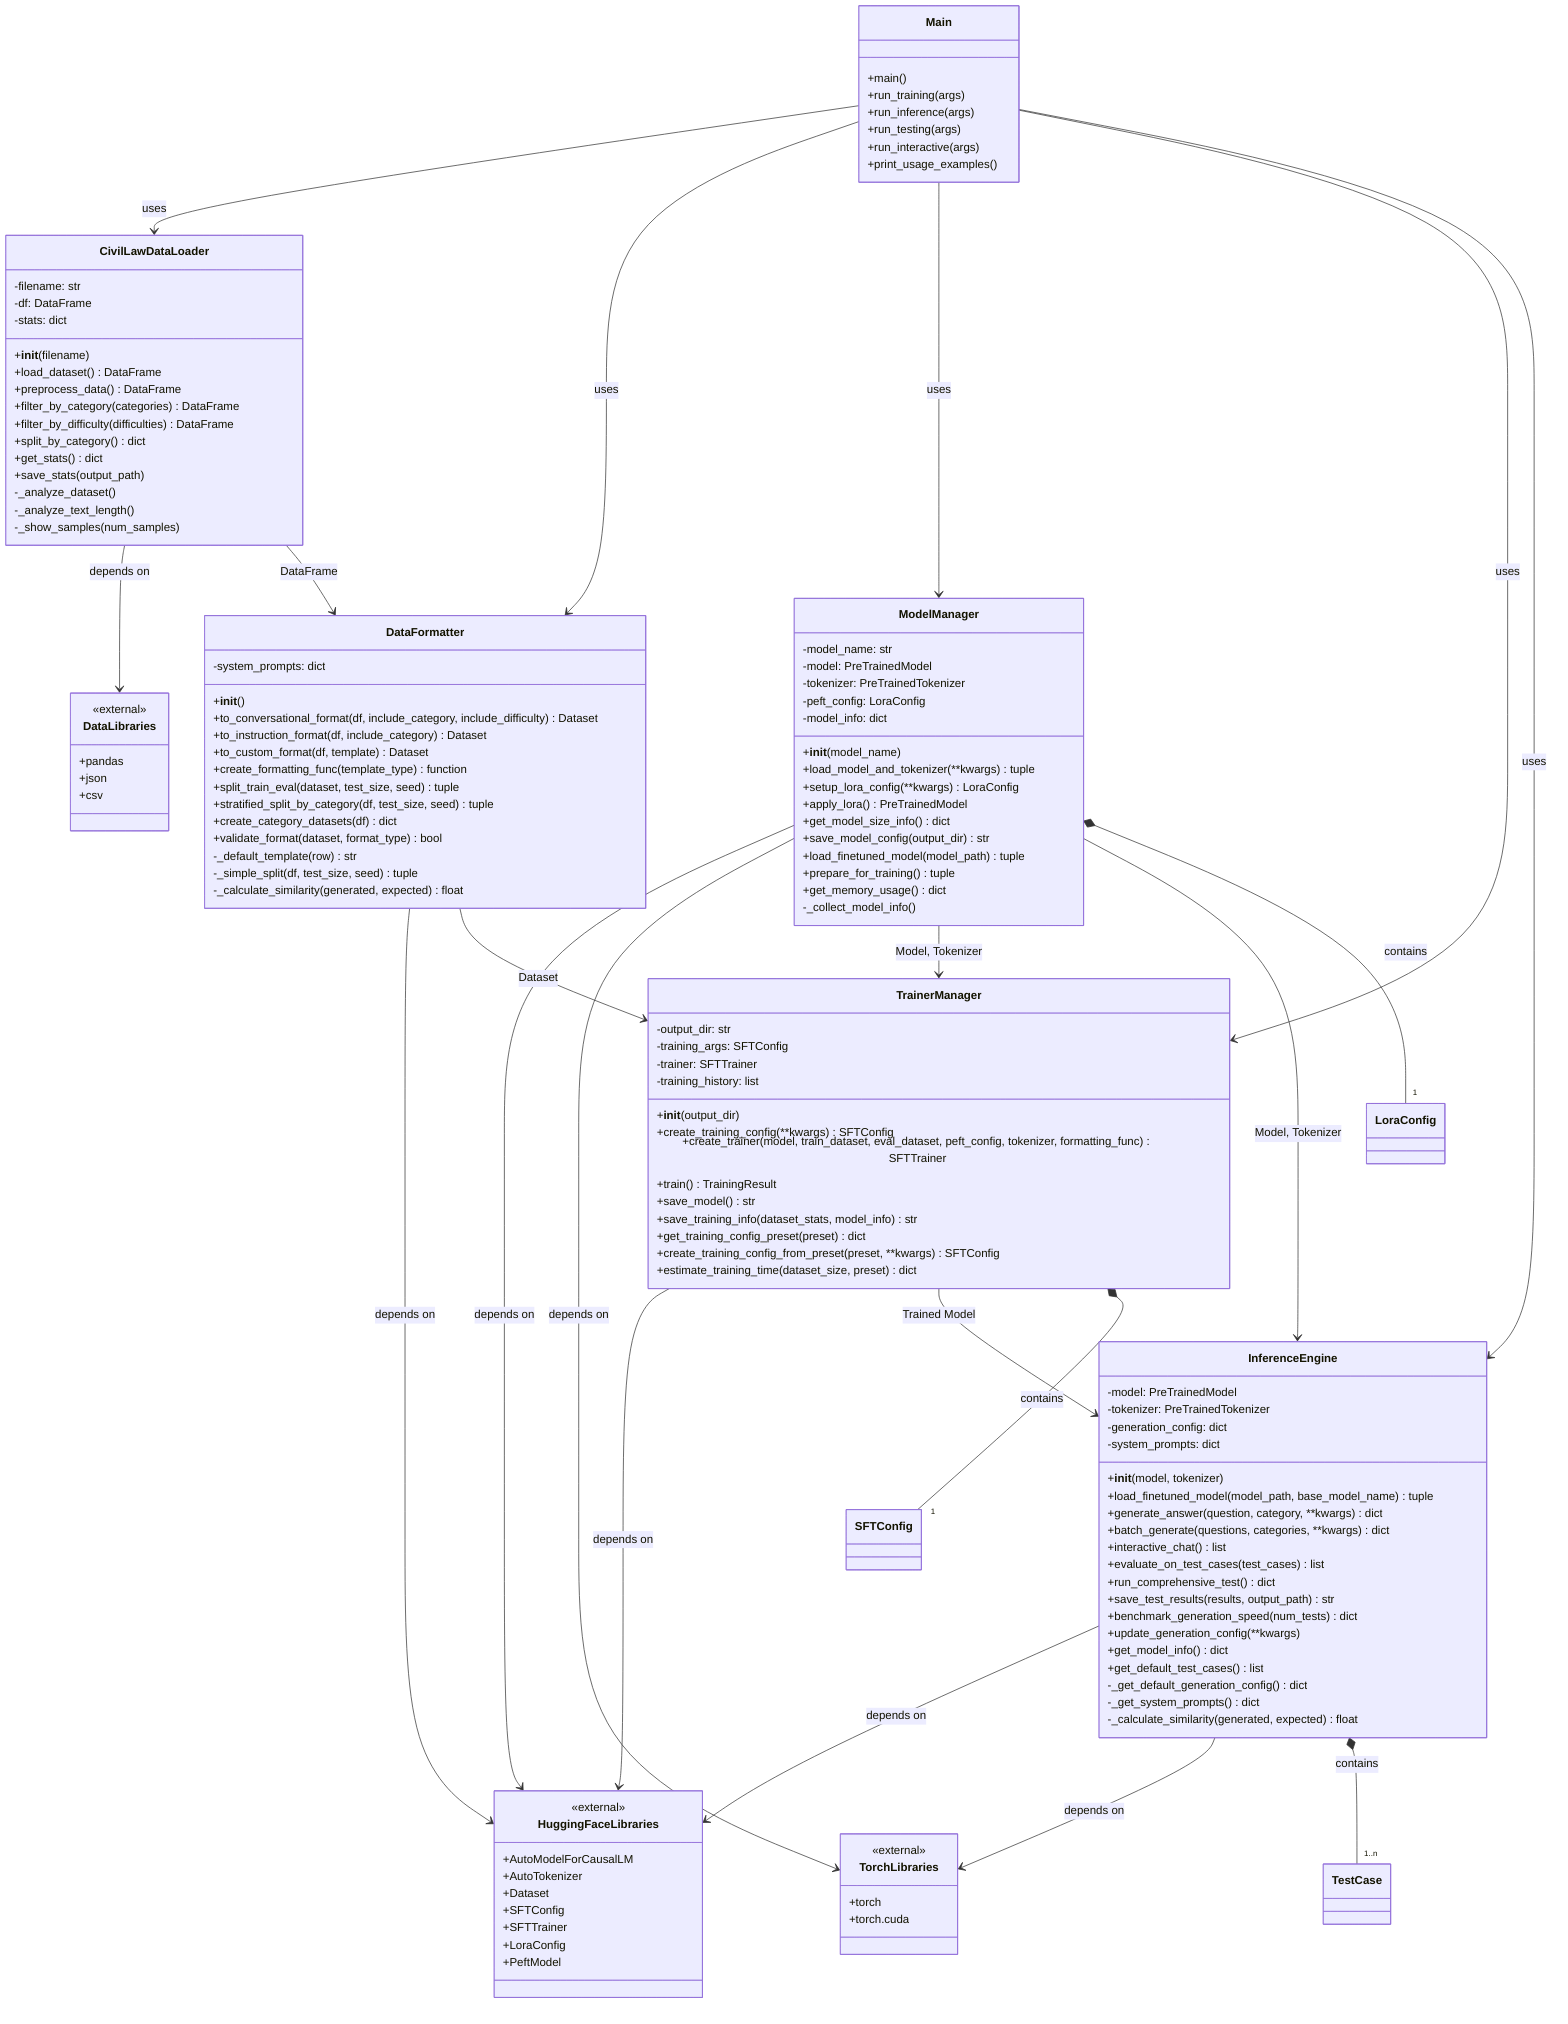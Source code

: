 classDiagram
    %% Main Controller
    class Main {
        +main()
        +run_training(args)
        +run_inference(args)
        +run_testing(args)
        +run_interactive(args)
        +print_usage_examples()
    }

    %% Data Layer
    class CivilLawDataLoader {
        -filename: str
        -df: DataFrame
        -stats: dict
        +__init__(filename)
        +load_dataset() DataFrame
        +preprocess_data() DataFrame
        +filter_by_category(categories) DataFrame
        +filter_by_difficulty(difficulties) DataFrame
        +split_by_category() dict
        +get_stats() dict
        +save_stats(output_path)
        -_analyze_dataset()
        -_analyze_text_length()
        -_show_samples(num_samples)
    }

    class DataFormatter {
        -system_prompts: dict
        +__init__()
        +to_conversational_format(df, include_category, include_difficulty) Dataset
        +to_instruction_format(df, include_category) Dataset
        +to_custom_format(df, template) Dataset
        +create_formatting_func(template_type) function
        +split_train_eval(dataset, test_size, seed) tuple
        +stratified_split_by_category(df, test_size, seed) tuple
        +create_category_datasets(df) dict
        +validate_format(dataset, format_type) bool
        -_default_template(row) str
        -_simple_split(df, test_size, seed) tuple
        -_calculate_similarity(generated, expected) float
    }

    %% Model Layer
    class ModelManager {
        -model_name: str
        -model: PreTrainedModel
        -tokenizer: PreTrainedTokenizer
        -peft_config: LoraConfig
        -model_info: dict
        +__init__(model_name)
        +load_model_and_tokenizer(**kwargs) tuple
        +setup_lora_config(**kwargs) LoraConfig
        +apply_lora() PreTrainedModel
        +get_model_size_info() dict
        +save_model_config(output_dir) str
        +load_finetuned_model(model_path) tuple
        +prepare_for_training() tuple
        +get_memory_usage() dict
        -_collect_model_info()
    }

    %% Training Layer
    class TrainerManager {
        -output_dir: str
        -training_args: SFTConfig
        -trainer: SFTTrainer
        -training_history: list
        +__init__(output_dir)
        +create_training_config(**kwargs) SFTConfig
        +create_trainer(model, train_dataset, eval_dataset, peft_config, tokenizer, formatting_func) SFTTrainer
        +train() TrainingResult
        +save_model() str
        +save_training_info(dataset_stats, model_info) str
        +get_training_config_preset(preset) dict
        +create_training_config_from_preset(preset, **kwargs) SFTConfig
        +estimate_training_time(dataset_size, preset) dict
    }

    %% Inference Layer
    class InferenceEngine {
        -model: PreTrainedModel
        -tokenizer: PreTrainedTokenizer
        -generation_config: dict
        -system_prompts: dict
        +__init__(model, tokenizer)
        +load_finetuned_model(model_path, base_model_name) tuple
        +generate_answer(question, category, **kwargs) dict
        +batch_generate(questions, categories, **kwargs) dict
        +interactive_chat() list
        +evaluate_on_test_cases(test_cases) list
        +run_comprehensive_test() dict
        +save_test_results(results, output_path) str
        +benchmark_generation_speed(num_tests) dict
        +update_generation_config(**kwargs)
        +get_model_info() dict
        +get_default_test_cases() list
        -_get_default_generation_config() dict
        -_get_system_prompts() dict
        -_calculate_similarity(generated, expected) float
    }

    %% External Dependencies
    class HuggingFaceLibraries {
        <<external>>
        +AutoModelForCausalLM
        +AutoTokenizer
        +Dataset
        +SFTConfig
        +SFTTrainer
        +LoraConfig
        +PeftModel
    }

    class TorchLibraries {
        <<external>>
        +torch
        +torch.cuda
    }

    class DataLibraries {
        <<external>>
        +pandas
        +json
        +csv
    }

    %% Relationships
    Main --> CivilLawDataLoader : uses
    Main --> DataFormatter : uses
    Main --> ModelManager : uses
    Main --> TrainerManager : uses
    Main --> InferenceEngine : uses

    CivilLawDataLoader --> DataLibraries : depends on
    DataFormatter --> HuggingFaceLibraries : depends on
    ModelManager --> HuggingFaceLibraries : depends on
    ModelManager --> TorchLibraries : depends on
    TrainerManager --> HuggingFaceLibraries : depends on
    InferenceEngine --> HuggingFaceLibraries : depends on
    InferenceEngine --> TorchLibraries : depends on

    %% Data Flow
    CivilLawDataLoader --> DataFormatter : DataFrame
    DataFormatter --> TrainerManager : Dataset
    ModelManager --> TrainerManager : Model, Tokenizer
    TrainerManager --> InferenceEngine : Trained Model
    ModelManager --> InferenceEngine : Model, Tokenizer

    %% Composition relationships
    TrainerManager *-- "1" SFTConfig : contains
    ModelManager *-- "1" LoraConfig : contains
    InferenceEngine *-- "1..n" TestCase : contains